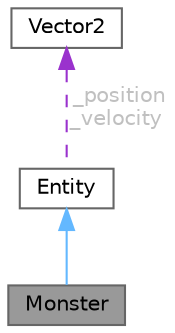 digraph "Monster"
{
 // LATEX_PDF_SIZE
  bgcolor="transparent";
  edge [fontname=Helvetica,fontsize=10,labelfontname=Helvetica,labelfontsize=10];
  node [fontname=Helvetica,fontsize=10,shape=box,height=0.2,width=0.4];
  Node1 [id="Node000001",label="Monster",height=0.2,width=0.4,color="gray40", fillcolor="grey60", style="filled", fontcolor="black",tooltip="Represents a monster in the game."];
  Node2 -> Node1 [id="edge1_Node000001_Node000002",dir="back",color="steelblue1",style="solid",tooltip=" "];
  Node2 [id="Node000002",label="Entity",height=0.2,width=0.4,color="gray40", fillcolor="white", style="filled",URL="$classEntity.html",tooltip="Base interface for all game entities."];
  Node3 -> Node2 [id="edge2_Node000002_Node000003",dir="back",color="darkorchid3",style="dashed",tooltip=" ",label=" _position\n_velocity",fontcolor="grey" ];
  Node3 [id="Node000003",label="Vector2",height=0.2,width=0.4,color="gray40", fillcolor="white", style="filled",URL="$structVector2.html",tooltip="Simple structure representing a 2D vector."];
}
